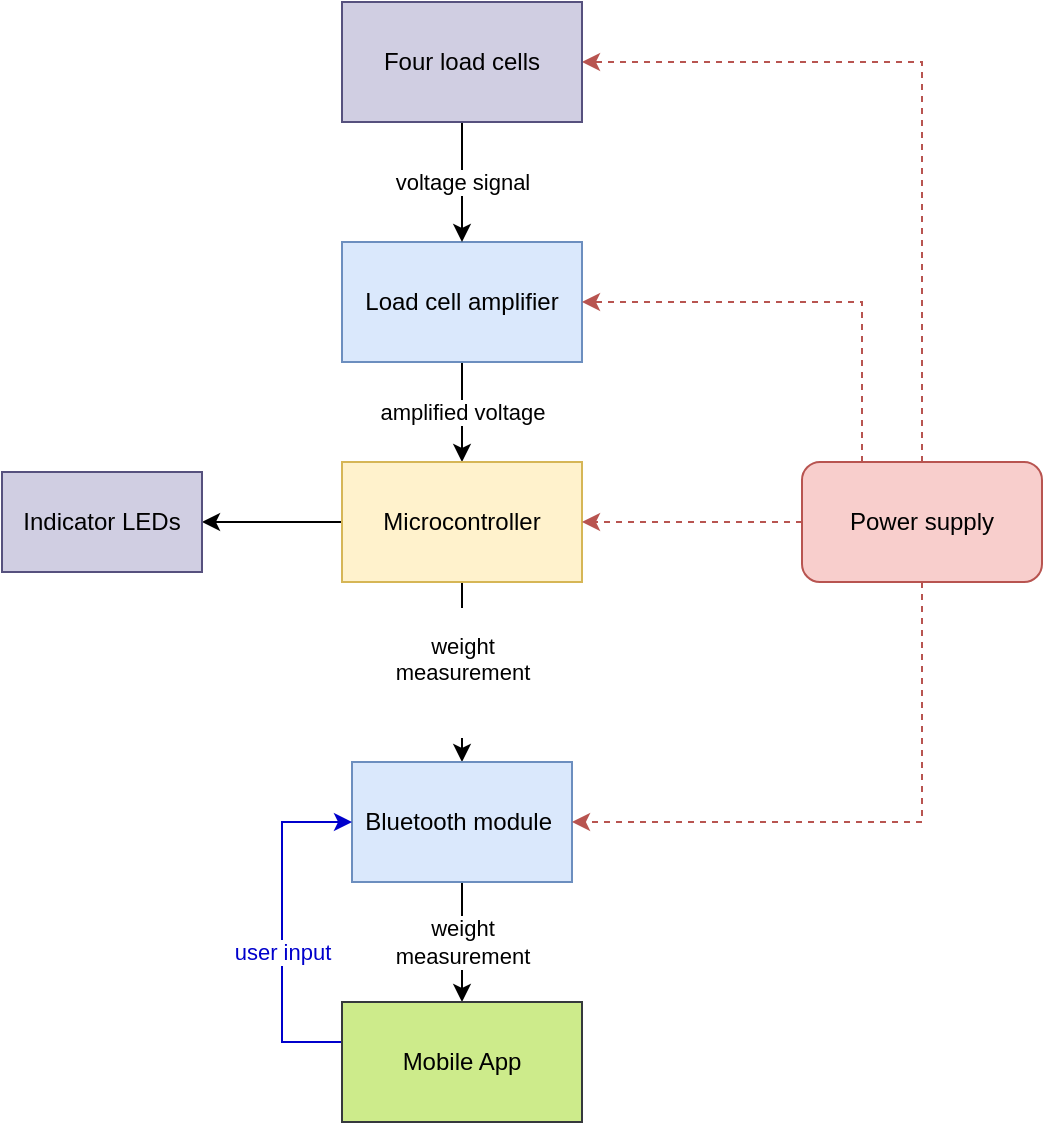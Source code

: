 <mxfile version="20.1.3" type="device"><diagram id="VxCBaauct2mJPH7olCXk" name="Page-1"><mxGraphModel dx="1021" dy="567" grid="1" gridSize="10" guides="1" tooltips="1" connect="1" arrows="1" fold="1" page="1" pageScale="1" pageWidth="850" pageHeight="1100" math="0" shadow="0"><root><mxCell id="0"/><mxCell id="1" parent="0"/><mxCell id="GgNAerZmfqBxyMY9obVZ-11" value="amplified voltage" style="edgeStyle=orthogonalEdgeStyle;rounded=0;orthogonalLoop=1;jettySize=auto;html=1;exitX=0.5;exitY=1;exitDx=0;exitDy=0;entryX=0.5;entryY=0;entryDx=0;entryDy=0;" parent="1" source="GgNAerZmfqBxyMY9obVZ-1" target="GgNAerZmfqBxyMY9obVZ-3" edge="1"><mxGeometry relative="1" as="geometry"/></mxCell><mxCell id="GgNAerZmfqBxyMY9obVZ-1" value="Load cell amplifier" style="rounded=0;whiteSpace=wrap;html=1;fillColor=#dae8fc;strokeColor=#6c8ebf;" parent="1" vertex="1"><mxGeometry x="350" y="290" width="120" height="60" as="geometry"/></mxCell><mxCell id="INUVomjcS4ENQ6ObnEKw-1" style="edgeStyle=orthogonalEdgeStyle;rounded=0;orthogonalLoop=1;jettySize=auto;html=1;exitX=0;exitY=0.5;exitDx=0;exitDy=0;entryX=1;entryY=0.5;entryDx=0;entryDy=0;" edge="1" parent="1" source="GgNAerZmfqBxyMY9obVZ-3" target="GgNAerZmfqBxyMY9obVZ-33"><mxGeometry relative="1" as="geometry"/></mxCell><mxCell id="INUVomjcS4ENQ6ObnEKw-2" value="&#10;&lt;span style=&quot;color: rgb(0, 0, 0); font-family: Helvetica; font-size: 11px; font-style: normal; font-variant-ligatures: normal; font-variant-caps: normal; font-weight: 400; letter-spacing: normal; orphans: 2; text-align: center; text-indent: 0px; text-transform: none; widows: 2; word-spacing: 0px; -webkit-text-stroke-width: 0px; background-color: rgb(255, 255, 255); text-decoration-thickness: initial; text-decoration-style: initial; text-decoration-color: initial; float: none; display: inline !important;&quot;&gt;weight&lt;/span&gt;&lt;br style=&quot;color: rgb(0, 0, 0); font-family: Helvetica; font-size: 11px; font-style: normal; font-variant-ligatures: normal; font-variant-caps: normal; font-weight: 400; letter-spacing: normal; orphans: 2; text-align: center; text-indent: 0px; text-transform: none; widows: 2; word-spacing: 0px; -webkit-text-stroke-width: 0px; text-decoration-thickness: initial; text-decoration-style: initial; text-decoration-color: initial;&quot;&gt;&lt;span style=&quot;color: rgb(0, 0, 0); font-family: Helvetica; font-size: 11px; font-style: normal; font-variant-ligatures: normal; font-variant-caps: normal; font-weight: 400; letter-spacing: normal; orphans: 2; text-align: center; text-indent: 0px; text-transform: none; widows: 2; word-spacing: 0px; -webkit-text-stroke-width: 0px; background-color: rgb(255, 255, 255); text-decoration-thickness: initial; text-decoration-style: initial; text-decoration-color: initial; float: none; display: inline !important;&quot;&gt;measurement&lt;/span&gt;&#10;&#10;" style="edgeStyle=orthogonalEdgeStyle;rounded=0;orthogonalLoop=1;jettySize=auto;html=1;exitX=0.5;exitY=1;exitDx=0;exitDy=0;entryX=0.5;entryY=0;entryDx=0;entryDy=0;" edge="1" parent="1" source="GgNAerZmfqBxyMY9obVZ-3" target="GgNAerZmfqBxyMY9obVZ-4"><mxGeometry relative="1" as="geometry"/></mxCell><mxCell id="GgNAerZmfqBxyMY9obVZ-3" value="Microcontroller" style="rounded=0;whiteSpace=wrap;html=1;fillColor=#fff2cc;strokeColor=#d6b656;" parent="1" vertex="1"><mxGeometry x="350" y="400" width="120" height="60" as="geometry"/></mxCell><mxCell id="GgNAerZmfqBxyMY9obVZ-20" value="weight &lt;br&gt;measurement" style="edgeStyle=orthogonalEdgeStyle;rounded=0;orthogonalLoop=1;jettySize=auto;html=1;exitX=0.5;exitY=1;exitDx=0;exitDy=0;entryX=0.5;entryY=0;entryDx=0;entryDy=0;" parent="1" source="GgNAerZmfqBxyMY9obVZ-4" edge="1" target="GgNAerZmfqBxyMY9obVZ-35"><mxGeometry relative="1" as="geometry"><mxPoint x="460" y="620" as="targetPoint"/><Array as="points"/></mxGeometry></mxCell><mxCell id="GgNAerZmfqBxyMY9obVZ-4" value="Bluetooth module&amp;nbsp;" style="rounded=0;whiteSpace=wrap;html=1;fillColor=#dae8fc;strokeColor=#6c8ebf;" parent="1" vertex="1"><mxGeometry x="355" y="550" width="110" height="60" as="geometry"/></mxCell><mxCell id="GgNAerZmfqBxyMY9obVZ-9" value="voltage signal" style="edgeStyle=orthogonalEdgeStyle;rounded=0;orthogonalLoop=1;jettySize=auto;html=1;exitX=0.5;exitY=1;exitDx=0;exitDy=0;entryX=0.5;entryY=0;entryDx=0;entryDy=0;" parent="1" source="GgNAerZmfqBxyMY9obVZ-34" target="GgNAerZmfqBxyMY9obVZ-1" edge="1"><mxGeometry relative="1" as="geometry"><mxPoint x="410" y="230.0" as="sourcePoint"/></mxGeometry></mxCell><mxCell id="GgNAerZmfqBxyMY9obVZ-21" style="edgeStyle=orthogonalEdgeStyle;rounded=0;orthogonalLoop=1;jettySize=auto;html=1;exitX=0;exitY=0.5;exitDx=0;exitDy=0;entryX=0;entryY=0.5;entryDx=0;entryDy=0;fontColor=#000099;strokeColor=#0000CC;" parent="1" source="GgNAerZmfqBxyMY9obVZ-35" edge="1" target="GgNAerZmfqBxyMY9obVZ-4"><mxGeometry relative="1" as="geometry"><mxPoint x="605" y="640" as="sourcePoint"/><mxPoint x="600" y="490" as="targetPoint"/><Array as="points"><mxPoint x="350" y="690"/><mxPoint x="320" y="690"/><mxPoint x="320" y="580"/></Array></mxGeometry></mxCell><mxCell id="GgNAerZmfqBxyMY9obVZ-22" value="&lt;font color=&quot;#0000cc&quot;&gt;user input&lt;/font&gt;" style="edgeLabel;html=1;align=center;verticalAlign=middle;resizable=0;points=[];" parent="GgNAerZmfqBxyMY9obVZ-21" vertex="1" connectable="0"><mxGeometry x="-0.093" relative="1" as="geometry"><mxPoint y="-1" as="offset"/></mxGeometry></mxCell><mxCell id="GgNAerZmfqBxyMY9obVZ-28" style="edgeStyle=orthogonalEdgeStyle;rounded=0;orthogonalLoop=1;jettySize=auto;html=1;exitX=0.5;exitY=0;exitDx=0;exitDy=0;entryX=1;entryY=0.5;entryDx=0;entryDy=0;fillColor=#f8cecc;strokeColor=#b85450;dashed=1;" parent="1" source="GgNAerZmfqBxyMY9obVZ-18" target="GgNAerZmfqBxyMY9obVZ-34" edge="1"><mxGeometry relative="1" as="geometry"><mxPoint x="460" y="200.0" as="targetPoint"/></mxGeometry></mxCell><mxCell id="GgNAerZmfqBxyMY9obVZ-29" style="edgeStyle=orthogonalEdgeStyle;rounded=0;orthogonalLoop=1;jettySize=auto;html=1;exitX=0.25;exitY=0;exitDx=0;exitDy=0;entryX=1;entryY=0.5;entryDx=0;entryDy=0;dashed=1;fillColor=#f8cecc;strokeColor=#b85450;" parent="1" source="GgNAerZmfqBxyMY9obVZ-18" target="GgNAerZmfqBxyMY9obVZ-1" edge="1"><mxGeometry relative="1" as="geometry"/></mxCell><mxCell id="GgNAerZmfqBxyMY9obVZ-31" style="edgeStyle=orthogonalEdgeStyle;rounded=0;orthogonalLoop=1;jettySize=auto;html=1;exitX=0;exitY=0.5;exitDx=0;exitDy=0;entryX=1;entryY=0.5;entryDx=0;entryDy=0;dashed=1;fillColor=#f8cecc;strokeColor=#b85450;" parent="1" source="GgNAerZmfqBxyMY9obVZ-18" target="GgNAerZmfqBxyMY9obVZ-3" edge="1"><mxGeometry relative="1" as="geometry"/></mxCell><mxCell id="INUVomjcS4ENQ6ObnEKw-3" style="edgeStyle=orthogonalEdgeStyle;rounded=0;orthogonalLoop=1;jettySize=auto;html=1;exitX=0.5;exitY=1;exitDx=0;exitDy=0;entryX=1;entryY=0.5;entryDx=0;entryDy=0;fillColor=#f8cecc;strokeColor=#b85450;dashed=1;" edge="1" parent="1" source="GgNAerZmfqBxyMY9obVZ-18" target="GgNAerZmfqBxyMY9obVZ-4"><mxGeometry relative="1" as="geometry"/></mxCell><mxCell id="GgNAerZmfqBxyMY9obVZ-18" value="Power supply" style="rounded=1;whiteSpace=wrap;html=1;fillColor=#f8cecc;strokeColor=#b85450;" parent="1" vertex="1"><mxGeometry x="580" y="400" width="120" height="60" as="geometry"/></mxCell><mxCell id="GgNAerZmfqBxyMY9obVZ-33" value="Indicator LEDs" style="rounded=0;whiteSpace=wrap;html=1;strokeColor=#56517e;fillColor=#d0cee2;" parent="1" vertex="1"><mxGeometry x="180" y="405" width="100" height="50" as="geometry"/></mxCell><mxCell id="GgNAerZmfqBxyMY9obVZ-34" value="Four load cells" style="rounded=0;whiteSpace=wrap;html=1;strokeColor=#56517e;fillColor=#d0cee2;" parent="1" vertex="1"><mxGeometry x="350" y="170" width="120" height="60" as="geometry"/></mxCell><mxCell id="GgNAerZmfqBxyMY9obVZ-35" value="Mobile App" style="rounded=0;whiteSpace=wrap;html=1;strokeColor=#36393d;fillColor=#cdeb8b;" parent="1" vertex="1"><mxGeometry x="350" y="670" width="120" height="60" as="geometry"/></mxCell></root></mxGraphModel></diagram></mxfile>